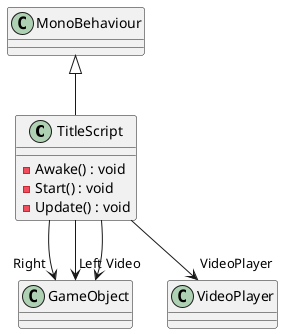 @startuml
class TitleScript {
    - Awake() : void
    - Start() : void
    - Update() : void
}
MonoBehaviour <|-- TitleScript
TitleScript --> "Right" GameObject
TitleScript --> "Left" GameObject
TitleScript --> "Video" GameObject
TitleScript --> "VideoPlayer" VideoPlayer
@enduml
